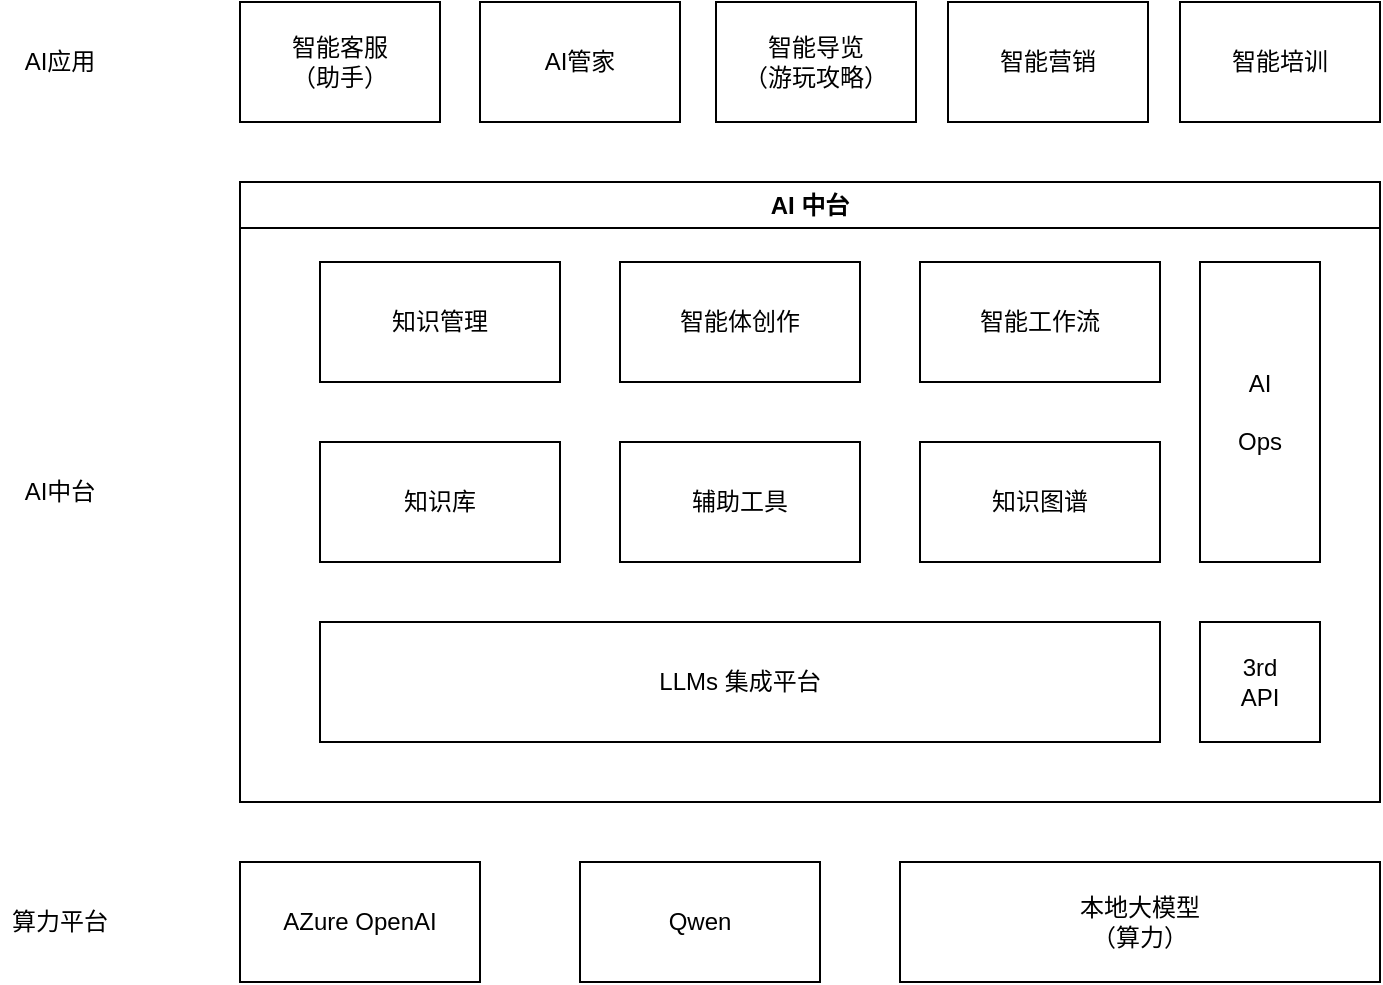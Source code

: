 <mxfile version="24.7.14">
  <diagram name="第 1 页" id="bjOaTMv2JxaxycG0B3VL">
    <mxGraphModel dx="1233" dy="607" grid="1" gridSize="10" guides="1" tooltips="1" connect="1" arrows="1" fold="1" page="1" pageScale="1" pageWidth="1169" pageHeight="827" math="0" shadow="0">
      <root>
        <mxCell id="0" />
        <mxCell id="1" parent="0" />
        <mxCell id="QQzgqRkcje8NJ6HFr3bM-1" value="知识管理" style="rounded=0;whiteSpace=wrap;html=1;" parent="1" vertex="1">
          <mxGeometry x="260" y="210" width="120" height="60" as="geometry" />
        </mxCell>
        <mxCell id="QQzgqRkcje8NJ6HFr3bM-2" value="智能体创作" style="rounded=0;whiteSpace=wrap;html=1;" parent="1" vertex="1">
          <mxGeometry x="410" y="210" width="120" height="60" as="geometry" />
        </mxCell>
        <mxCell id="QQzgqRkcje8NJ6HFr3bM-3" value="知识库" style="rounded=0;whiteSpace=wrap;html=1;" parent="1" vertex="1">
          <mxGeometry x="260" y="300" width="120" height="60" as="geometry" />
        </mxCell>
        <mxCell id="QQzgqRkcje8NJ6HFr3bM-4" value="智能工作流" style="rounded=0;whiteSpace=wrap;html=1;" parent="1" vertex="1">
          <mxGeometry x="560" y="210" width="120" height="60" as="geometry" />
        </mxCell>
        <mxCell id="QQzgqRkcje8NJ6HFr3bM-5" value="辅助工具" style="rounded=0;whiteSpace=wrap;html=1;" parent="1" vertex="1">
          <mxGeometry x="410" y="300" width="120" height="60" as="geometry" />
        </mxCell>
        <mxCell id="QQzgqRkcje8NJ6HFr3bM-6" value="知识图谱" style="rounded=0;whiteSpace=wrap;html=1;" parent="1" vertex="1">
          <mxGeometry x="560" y="300" width="120" height="60" as="geometry" />
        </mxCell>
        <mxCell id="QQzgqRkcje8NJ6HFr3bM-7" value="LLMs 集成平台" style="rounded=0;whiteSpace=wrap;html=1;" parent="1" vertex="1">
          <mxGeometry x="260" y="390" width="420" height="60" as="geometry" />
        </mxCell>
        <mxCell id="QQzgqRkcje8NJ6HFr3bM-8" value="AI&lt;div&gt;&lt;br&gt;&lt;/div&gt;&lt;div&gt;Ops&lt;/div&gt;" style="rounded=0;whiteSpace=wrap;html=1;" parent="1" vertex="1">
          <mxGeometry x="700" y="210" width="60" height="150" as="geometry" />
        </mxCell>
        <mxCell id="QQzgqRkcje8NJ6HFr3bM-9" value="AI 中台" style="swimlane;whiteSpace=wrap;html=1;" parent="1" vertex="1">
          <mxGeometry x="220" y="170" width="570" height="310" as="geometry" />
        </mxCell>
        <mxCell id="d5hBSOAIruPtOhFuwNYc-6" value="3rd&lt;div&gt;API&lt;/div&gt;" style="rounded=0;whiteSpace=wrap;html=1;" vertex="1" parent="QQzgqRkcje8NJ6HFr3bM-9">
          <mxGeometry x="480" y="220" width="60" height="60" as="geometry" />
        </mxCell>
        <mxCell id="QQzgqRkcje8NJ6HFr3bM-10" value="智能客服&lt;div&gt;（助手）&lt;/div&gt;" style="rounded=0;whiteSpace=wrap;html=1;" parent="1" vertex="1">
          <mxGeometry x="220" y="80" width="100" height="60" as="geometry" />
        </mxCell>
        <mxCell id="QQzgqRkcje8NJ6HFr3bM-11" value="AI管家" style="rounded=0;whiteSpace=wrap;html=1;" parent="1" vertex="1">
          <mxGeometry x="340" y="80" width="100" height="60" as="geometry" />
        </mxCell>
        <mxCell id="QQzgqRkcje8NJ6HFr3bM-12" value="智能导览&lt;div&gt;（游玩攻略）&lt;/div&gt;" style="rounded=0;whiteSpace=wrap;html=1;" parent="1" vertex="1">
          <mxGeometry x="458" y="80" width="100" height="60" as="geometry" />
        </mxCell>
        <mxCell id="QQzgqRkcje8NJ6HFr3bM-14" value="智能营销" style="rounded=0;whiteSpace=wrap;html=1;" parent="1" vertex="1">
          <mxGeometry x="574" y="80" width="100" height="60" as="geometry" />
        </mxCell>
        <mxCell id="QQzgqRkcje8NJ6HFr3bM-15" value="智能培训" style="rounded=0;whiteSpace=wrap;html=1;" parent="1" vertex="1">
          <mxGeometry x="690" y="80" width="100" height="60" as="geometry" />
        </mxCell>
        <mxCell id="QQzgqRkcje8NJ6HFr3bM-17" value="AI应用" style="text;html=1;align=center;verticalAlign=middle;whiteSpace=wrap;rounded=0;" parent="1" vertex="1">
          <mxGeometry x="100" y="95" width="60" height="30" as="geometry" />
        </mxCell>
        <mxCell id="d5hBSOAIruPtOhFuwNYc-1" value="AZure OpenAI" style="rounded=0;whiteSpace=wrap;html=1;" vertex="1" parent="1">
          <mxGeometry x="220" y="510" width="120" height="60" as="geometry" />
        </mxCell>
        <mxCell id="d5hBSOAIruPtOhFuwNYc-2" value="Qwen" style="rounded=0;whiteSpace=wrap;html=1;" vertex="1" parent="1">
          <mxGeometry x="390" y="510" width="120" height="60" as="geometry" />
        </mxCell>
        <mxCell id="d5hBSOAIruPtOhFuwNYc-3" value="本地大模型&lt;div&gt;（算力）&lt;/div&gt;" style="rounded=0;whiteSpace=wrap;html=1;" vertex="1" parent="1">
          <mxGeometry x="550" y="510" width="240" height="60" as="geometry" />
        </mxCell>
        <mxCell id="d5hBSOAIruPtOhFuwNYc-4" value="AI中台" style="text;html=1;align=center;verticalAlign=middle;whiteSpace=wrap;rounded=0;" vertex="1" parent="1">
          <mxGeometry x="100" y="310" width="60" height="30" as="geometry" />
        </mxCell>
        <mxCell id="d5hBSOAIruPtOhFuwNYc-5" value="算力平台" style="text;html=1;align=center;verticalAlign=middle;whiteSpace=wrap;rounded=0;" vertex="1" parent="1">
          <mxGeometry x="100" y="525" width="60" height="30" as="geometry" />
        </mxCell>
      </root>
    </mxGraphModel>
  </diagram>
</mxfile>
